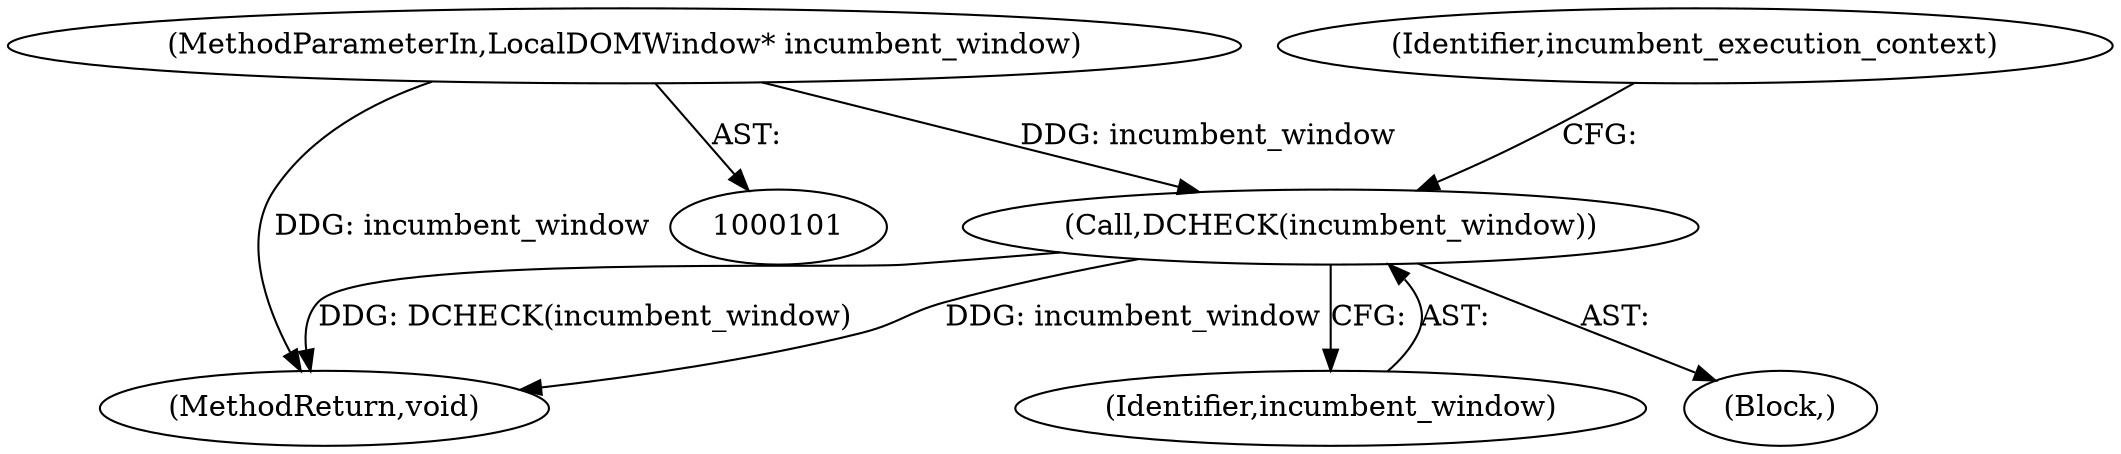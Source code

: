 digraph "0_Chrome_36f801fdbec07d116a6f4f07bb363f10897d6a51_4@pointer" {
"1000102" [label="(MethodParameterIn,LocalDOMWindow* incumbent_window)"];
"1000116" [label="(Call,DCHECK(incumbent_window))"];
"1000154" [label="(MethodReturn,void)"];
"1000117" [label="(Identifier,incumbent_window)"];
"1000102" [label="(MethodParameterIn,LocalDOMWindow* incumbent_window)"];
"1000103" [label="(Block,)"];
"1000116" [label="(Call,DCHECK(incumbent_window))"];
"1000120" [label="(Identifier,incumbent_execution_context)"];
"1000102" -> "1000101"  [label="AST: "];
"1000102" -> "1000154"  [label="DDG: incumbent_window"];
"1000102" -> "1000116"  [label="DDG: incumbent_window"];
"1000116" -> "1000103"  [label="AST: "];
"1000116" -> "1000117"  [label="CFG: "];
"1000117" -> "1000116"  [label="AST: "];
"1000120" -> "1000116"  [label="CFG: "];
"1000116" -> "1000154"  [label="DDG: incumbent_window"];
"1000116" -> "1000154"  [label="DDG: DCHECK(incumbent_window)"];
}
